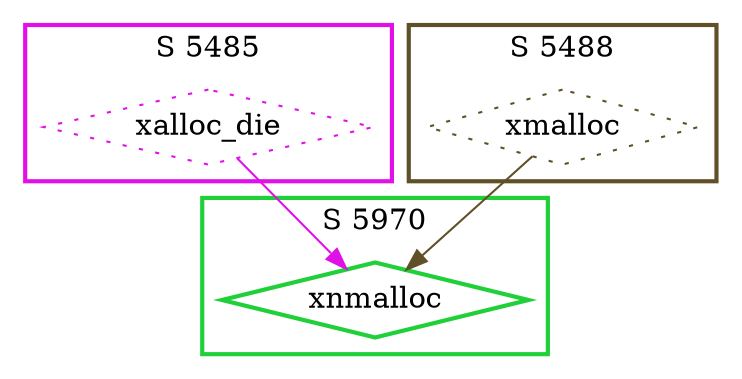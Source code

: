 digraph G {
  ratio=0.500000;
  "UV xnmalloc (5970)" [shape=diamond, label="xnmalloc", color="#20D038",
                        style=bold];
  "UV xalloc_die (5485)" [shape=diamond, label="xalloc_die", color="#E010E8",
                          style=dotted];
  "UV xmalloc (5488)" [shape=diamond, label="xmalloc", color="#605028",
                       style=dotted];
  
  subgraph cluster_5488 { label="S 5488";
    color="#605028";
    style=bold;
    "UV xmalloc (5488)"; };
  subgraph cluster_5970 { label="S 5970";
    color="#20D038";
    style=bold;
    "UV xnmalloc (5970)"; };
  subgraph cluster_5485 { label="S 5485";
    color="#E010E8";
    style=bold;
    "UV xalloc_die (5485)"; };
  
  "UV xalloc_die (5485)" -> "UV xnmalloc (5970)" [color="#E010E8"];
  "UV xmalloc (5488)" -> "UV xnmalloc (5970)" [color="#605028"];
  
  }